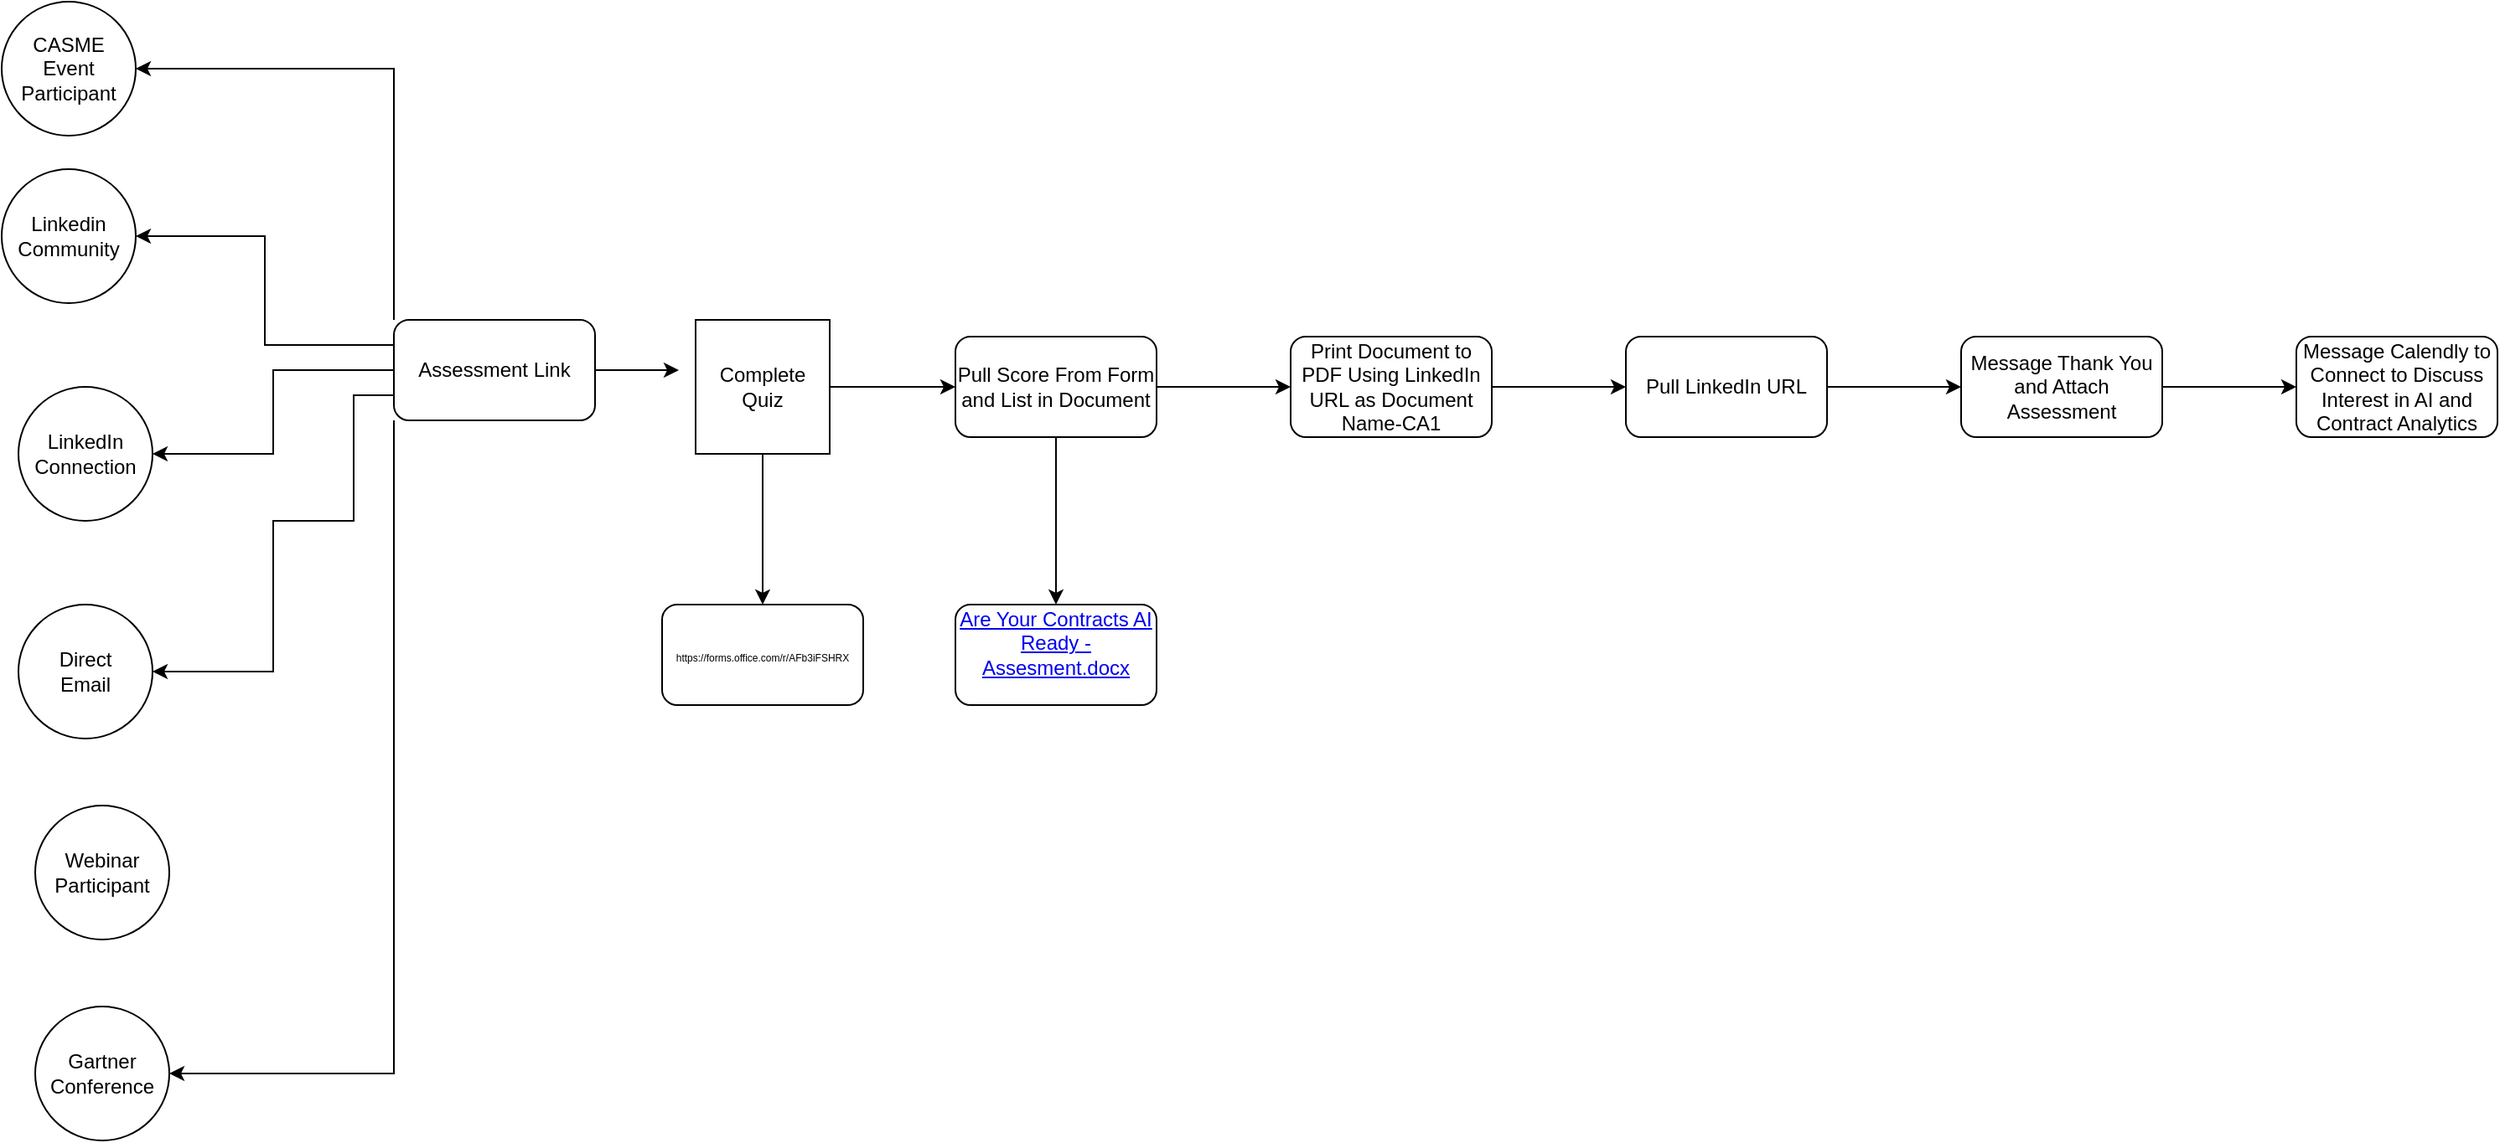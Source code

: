 <mxfile version="23.1.6" type="github">
  <diagram name="Page-1" id="oPuHovaKOXcWcNpMjWnY">
    <mxGraphModel dx="1386" dy="793" grid="1" gridSize="10" guides="1" tooltips="1" connect="1" arrows="1" fold="1" page="1" pageScale="1" pageWidth="850" pageHeight="1100" math="0" shadow="0">
      <root>
        <mxCell id="0" />
        <mxCell id="1" parent="0" />
        <mxCell id="j_2igZF-mP6QbI3G3IB6-5" style="edgeStyle=orthogonalEdgeStyle;rounded=0;orthogonalLoop=1;jettySize=auto;html=1;exitX=1;exitY=0.5;exitDx=0;exitDy=0;entryX=0;entryY=0.5;entryDx=0;entryDy=0;" edge="1" parent="1" source="j_2igZF-mP6QbI3G3IB6-1" target="j_2igZF-mP6QbI3G3IB6-4">
          <mxGeometry relative="1" as="geometry" />
        </mxCell>
        <mxCell id="j_2igZF-mP6QbI3G3IB6-15" value="" style="edgeStyle=orthogonalEdgeStyle;rounded=0;orthogonalLoop=1;jettySize=auto;html=1;" edge="1" parent="1" source="j_2igZF-mP6QbI3G3IB6-1" target="j_2igZF-mP6QbI3G3IB6-14">
          <mxGeometry relative="1" as="geometry" />
        </mxCell>
        <mxCell id="j_2igZF-mP6QbI3G3IB6-1" value="Complete Quiz" style="whiteSpace=wrap;html=1;aspect=fixed;" vertex="1" parent="1">
          <mxGeometry x="604" y="200" width="80" height="80" as="geometry" />
        </mxCell>
        <mxCell id="j_2igZF-mP6QbI3G3IB6-19" value="" style="edgeStyle=orthogonalEdgeStyle;rounded=0;orthogonalLoop=1;jettySize=auto;html=1;" edge="1" parent="1" source="j_2igZF-mP6QbI3G3IB6-2" target="j_2igZF-mP6QbI3G3IB6-18">
          <mxGeometry relative="1" as="geometry" />
        </mxCell>
        <mxCell id="j_2igZF-mP6QbI3G3IB6-21" style="edgeStyle=orthogonalEdgeStyle;rounded=0;orthogonalLoop=1;jettySize=auto;html=1;exitX=0;exitY=0.25;exitDx=0;exitDy=0;entryX=1;entryY=0.5;entryDx=0;entryDy=0;" edge="1" parent="1" source="j_2igZF-mP6QbI3G3IB6-2" target="j_2igZF-mP6QbI3G3IB6-20">
          <mxGeometry relative="1" as="geometry" />
        </mxCell>
        <mxCell id="j_2igZF-mP6QbI3G3IB6-23" style="edgeStyle=orthogonalEdgeStyle;rounded=0;orthogonalLoop=1;jettySize=auto;html=1;exitX=0;exitY=0.75;exitDx=0;exitDy=0;entryX=1;entryY=0.5;entryDx=0;entryDy=0;" edge="1" parent="1" source="j_2igZF-mP6QbI3G3IB6-2" target="j_2igZF-mP6QbI3G3IB6-22">
          <mxGeometry relative="1" as="geometry">
            <Array as="points">
              <mxPoint x="400" y="245" />
              <mxPoint x="400" y="320" />
              <mxPoint x="352" y="320" />
              <mxPoint x="352" y="410" />
            </Array>
          </mxGeometry>
        </mxCell>
        <mxCell id="j_2igZF-mP6QbI3G3IB6-26" style="edgeStyle=orthogonalEdgeStyle;rounded=0;orthogonalLoop=1;jettySize=auto;html=1;exitX=0;exitY=1;exitDx=0;exitDy=0;entryX=1;entryY=0.5;entryDx=0;entryDy=0;" edge="1" parent="1" source="j_2igZF-mP6QbI3G3IB6-2" target="j_2igZF-mP6QbI3G3IB6-24">
          <mxGeometry relative="1" as="geometry" />
        </mxCell>
        <mxCell id="j_2igZF-mP6QbI3G3IB6-28" style="edgeStyle=orthogonalEdgeStyle;rounded=0;orthogonalLoop=1;jettySize=auto;html=1;exitX=0;exitY=0;exitDx=0;exitDy=0;entryX=1;entryY=0.5;entryDx=0;entryDy=0;" edge="1" parent="1" source="j_2igZF-mP6QbI3G3IB6-2" target="j_2igZF-mP6QbI3G3IB6-27">
          <mxGeometry relative="1" as="geometry" />
        </mxCell>
        <mxCell id="j_2igZF-mP6QbI3G3IB6-2" value="Assessment Link" style="rounded=1;whiteSpace=wrap;html=1;" vertex="1" parent="1">
          <mxGeometry x="424" y="200" width="120" height="60" as="geometry" />
        </mxCell>
        <mxCell id="j_2igZF-mP6QbI3G3IB6-3" style="edgeStyle=orthogonalEdgeStyle;rounded=0;orthogonalLoop=1;jettySize=auto;html=1;exitX=1;exitY=0.5;exitDx=0;exitDy=0;entryX=-0.125;entryY=0.375;entryDx=0;entryDy=0;entryPerimeter=0;" edge="1" parent="1" source="j_2igZF-mP6QbI3G3IB6-2" target="j_2igZF-mP6QbI3G3IB6-1">
          <mxGeometry relative="1" as="geometry" />
        </mxCell>
        <mxCell id="j_2igZF-mP6QbI3G3IB6-7" value="" style="edgeStyle=orthogonalEdgeStyle;rounded=0;orthogonalLoop=1;jettySize=auto;html=1;" edge="1" parent="1" source="j_2igZF-mP6QbI3G3IB6-4" target="j_2igZF-mP6QbI3G3IB6-6">
          <mxGeometry relative="1" as="geometry" />
        </mxCell>
        <mxCell id="j_2igZF-mP6QbI3G3IB6-17" value="" style="edgeStyle=orthogonalEdgeStyle;rounded=0;orthogonalLoop=1;jettySize=auto;html=1;" edge="1" parent="1" source="j_2igZF-mP6QbI3G3IB6-4" target="j_2igZF-mP6QbI3G3IB6-16">
          <mxGeometry relative="1" as="geometry" />
        </mxCell>
        <mxCell id="j_2igZF-mP6QbI3G3IB6-4" value="Pull Score From Form and List in Document" style="rounded=1;whiteSpace=wrap;html=1;" vertex="1" parent="1">
          <mxGeometry x="759" y="210" width="120" height="60" as="geometry" />
        </mxCell>
        <mxCell id="j_2igZF-mP6QbI3G3IB6-9" value="" style="edgeStyle=orthogonalEdgeStyle;rounded=0;orthogonalLoop=1;jettySize=auto;html=1;" edge="1" parent="1" source="j_2igZF-mP6QbI3G3IB6-6" target="j_2igZF-mP6QbI3G3IB6-8">
          <mxGeometry relative="1" as="geometry" />
        </mxCell>
        <mxCell id="j_2igZF-mP6QbI3G3IB6-6" value="Print Document to PDF Using LinkedIn URL as Document Name-CA1" style="rounded=1;whiteSpace=wrap;html=1;" vertex="1" parent="1">
          <mxGeometry x="959" y="210" width="120" height="60" as="geometry" />
        </mxCell>
        <mxCell id="j_2igZF-mP6QbI3G3IB6-11" value="" style="edgeStyle=orthogonalEdgeStyle;rounded=0;orthogonalLoop=1;jettySize=auto;html=1;" edge="1" parent="1" source="j_2igZF-mP6QbI3G3IB6-8" target="j_2igZF-mP6QbI3G3IB6-10">
          <mxGeometry relative="1" as="geometry" />
        </mxCell>
        <mxCell id="j_2igZF-mP6QbI3G3IB6-8" value="Pull LinkedIn URL" style="rounded=1;whiteSpace=wrap;html=1;" vertex="1" parent="1">
          <mxGeometry x="1159" y="210" width="120" height="60" as="geometry" />
        </mxCell>
        <mxCell id="j_2igZF-mP6QbI3G3IB6-13" value="" style="edgeStyle=orthogonalEdgeStyle;rounded=0;orthogonalLoop=1;jettySize=auto;html=1;" edge="1" parent="1" source="j_2igZF-mP6QbI3G3IB6-10" target="j_2igZF-mP6QbI3G3IB6-12">
          <mxGeometry relative="1" as="geometry" />
        </mxCell>
        <mxCell id="j_2igZF-mP6QbI3G3IB6-10" value="Message Thank You and Attach Assessment" style="rounded=1;whiteSpace=wrap;html=1;" vertex="1" parent="1">
          <mxGeometry x="1359" y="210" width="120" height="60" as="geometry" />
        </mxCell>
        <mxCell id="j_2igZF-mP6QbI3G3IB6-12" value="Message Calendly to Connect to Discuss Interest in AI and Contract Analytics" style="whiteSpace=wrap;html=1;rounded=1;" vertex="1" parent="1">
          <mxGeometry x="1559" y="210" width="120" height="60" as="geometry" />
        </mxCell>
        <mxCell id="j_2igZF-mP6QbI3G3IB6-14" value="&lt;font style=&quot;font-size: 6px;&quot;&gt;https://forms.office.com/r/AFb3iFSHRX&lt;/font&gt;" style="rounded=1;whiteSpace=wrap;html=1;" vertex="1" parent="1">
          <mxGeometry x="584" y="370" width="120" height="60" as="geometry" />
        </mxCell>
        <mxCell id="j_2igZF-mP6QbI3G3IB6-16" value="&#xa;&lt;a href=&quot;https://kontrakiq-my.sharepoint.com/:w:/g/personal/thai_kontrakiq_io/Ee9adpEBbqBNmbPylPhA5cYBRcXSCYS6CytS5DIkIFA2-w?e=ECaTJz&quot;&gt;Are Your Contracts AI Ready - Assesment.docx&lt;/a&gt;&#xa;&#xa;" style="whiteSpace=wrap;html=1;rounded=1;" vertex="1" parent="1">
          <mxGeometry x="759" y="370" width="120" height="60" as="geometry" />
        </mxCell>
        <mxCell id="j_2igZF-mP6QbI3G3IB6-18" value="LinkedIn Connection" style="ellipse;whiteSpace=wrap;html=1;rounded=1;" vertex="1" parent="1">
          <mxGeometry x="200" y="240" width="80" height="80" as="geometry" />
        </mxCell>
        <mxCell id="j_2igZF-mP6QbI3G3IB6-20" value="Linkedin Community" style="ellipse;whiteSpace=wrap;html=1;rounded=1;" vertex="1" parent="1">
          <mxGeometry x="190" y="110" width="80" height="80" as="geometry" />
        </mxCell>
        <mxCell id="j_2igZF-mP6QbI3G3IB6-22" value="Direct&lt;br&gt;Email" style="ellipse;whiteSpace=wrap;html=1;rounded=1;" vertex="1" parent="1">
          <mxGeometry x="200" y="370" width="80" height="80" as="geometry" />
        </mxCell>
        <mxCell id="j_2igZF-mP6QbI3G3IB6-24" value="Gartner Conference" style="ellipse;whiteSpace=wrap;html=1;rounded=1;" vertex="1" parent="1">
          <mxGeometry x="210" y="610" width="80" height="80" as="geometry" />
        </mxCell>
        <mxCell id="j_2igZF-mP6QbI3G3IB6-27" value="CASME &lt;br&gt;Event Participant" style="ellipse;whiteSpace=wrap;html=1;rounded=1;" vertex="1" parent="1">
          <mxGeometry x="190" y="10" width="80" height="80" as="geometry" />
        </mxCell>
        <mxCell id="j_2igZF-mP6QbI3G3IB6-29" value="Webinar Participant" style="ellipse;whiteSpace=wrap;html=1;rounded=1;" vertex="1" parent="1">
          <mxGeometry x="210" y="490" width="80" height="80" as="geometry" />
        </mxCell>
      </root>
    </mxGraphModel>
  </diagram>
</mxfile>
